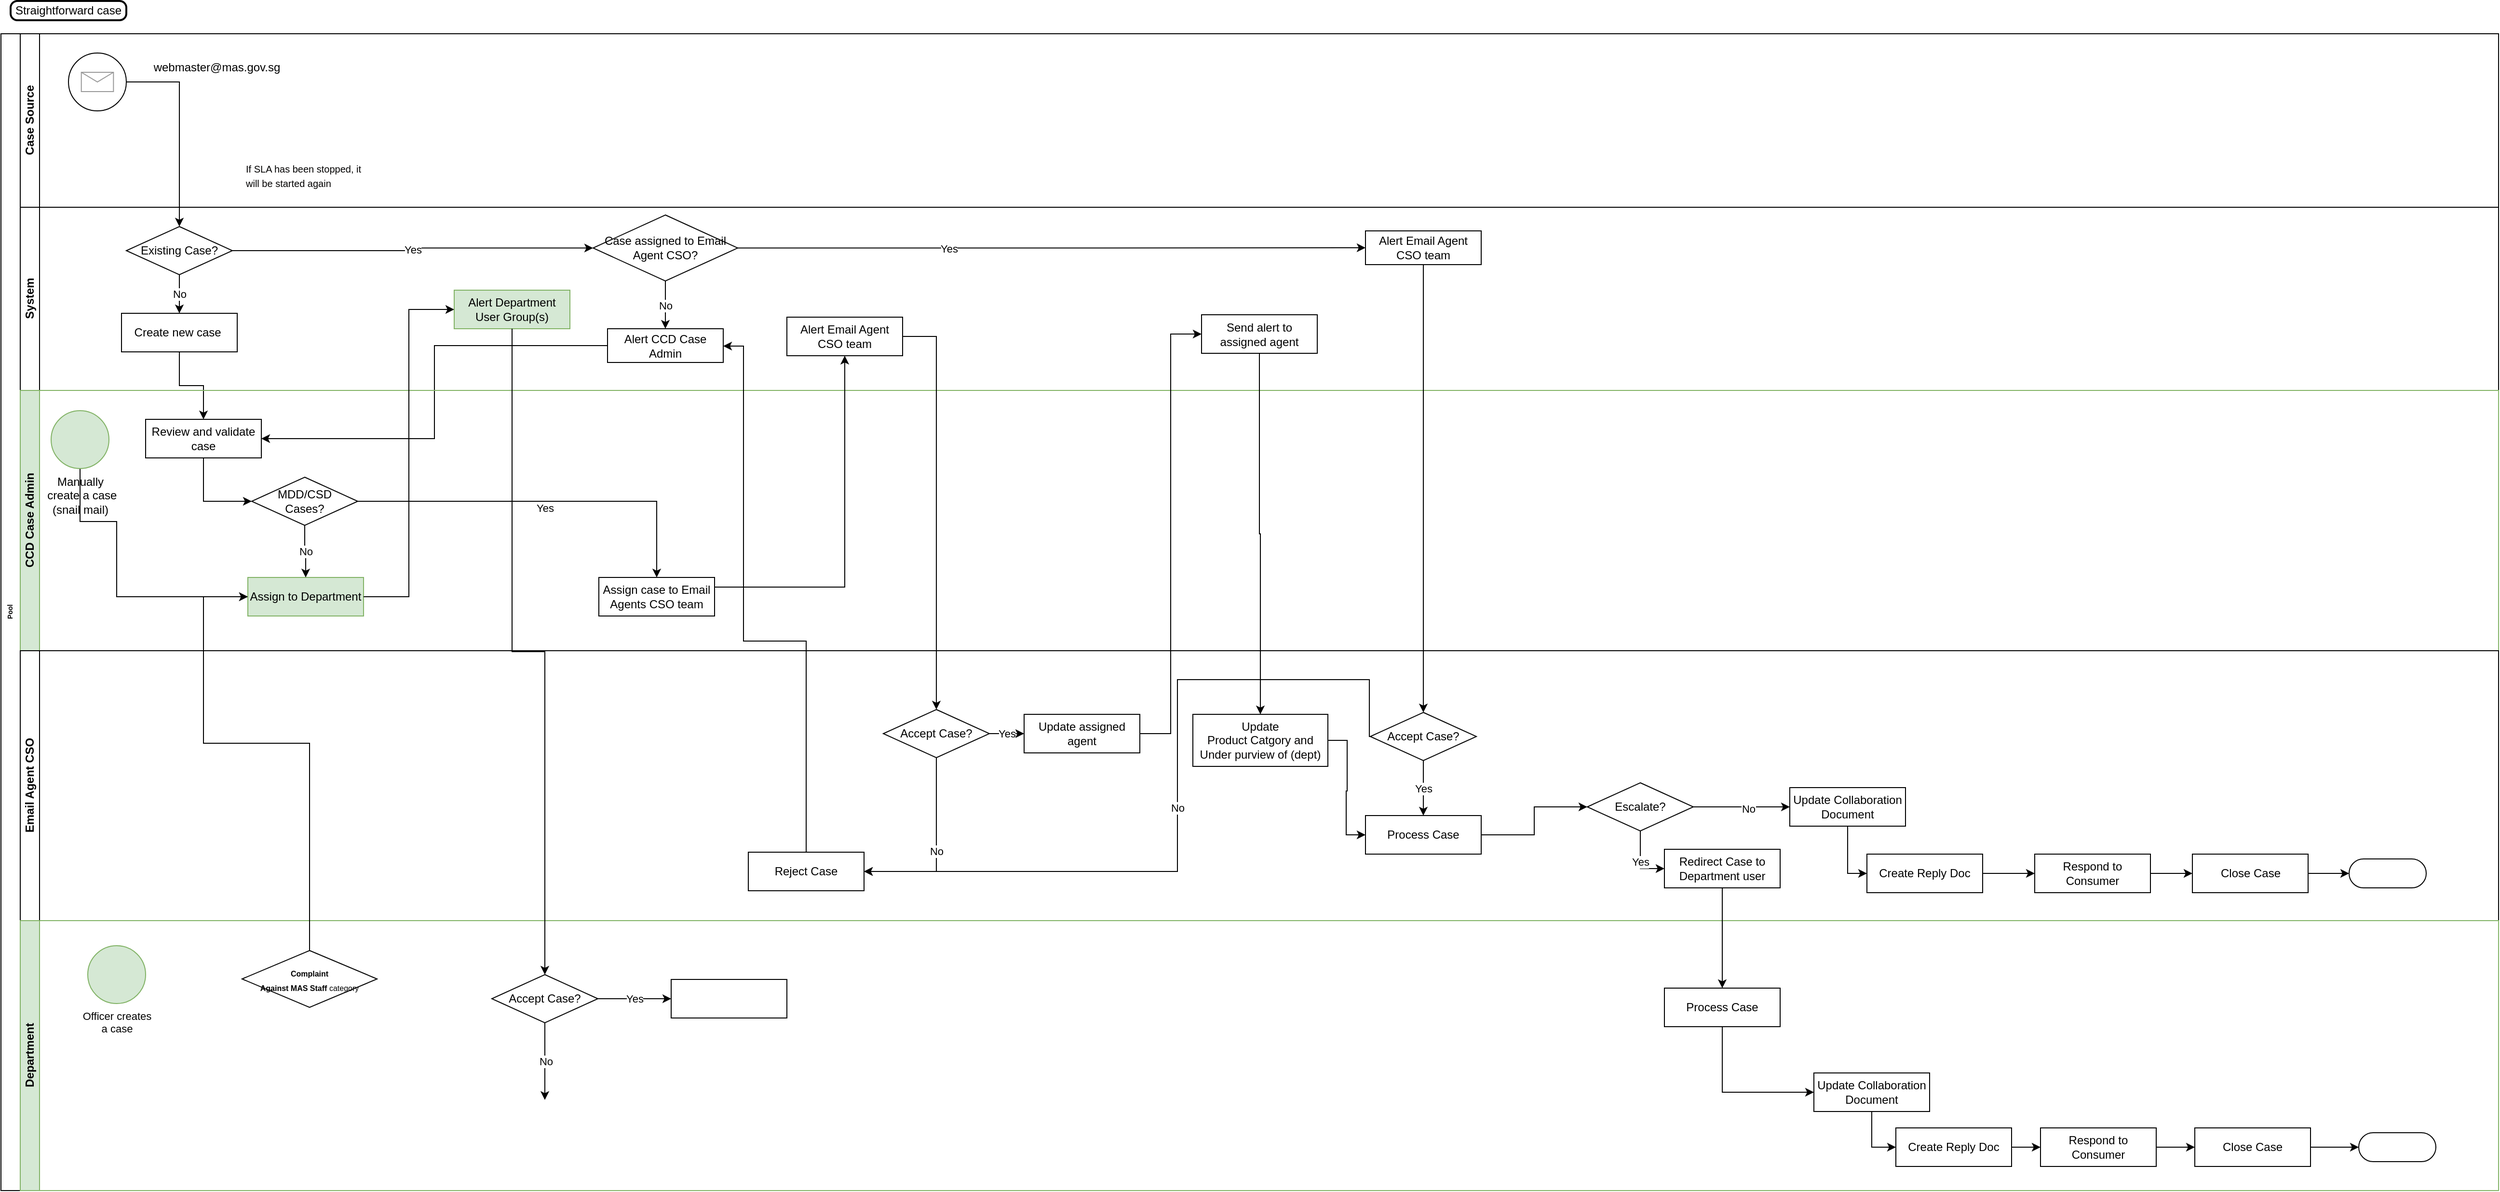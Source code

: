 <mxfile version="22.1.21" type="github">
  <diagram id="kgpKYQtTHZ0yAKxKKP6v" name="Page-1">
    <mxGraphModel dx="-173" dy="411" grid="1" gridSize="10" guides="1" tooltips="1" connect="1" arrows="1" fold="1" page="1" pageScale="1" pageWidth="850" pageHeight="1100" math="0" shadow="0">
      <root>
        <mxCell id="0" />
        <mxCell id="1" parent="0" />
        <mxCell id="mzh-qhOiG0cxyF0jxg3i-44" value="Pool" style="swimlane;html=1;childLayout=stackLayout;resizeParent=1;resizeParentMax=0;horizontal=0;startSize=20;horizontalStack=0;fontSize=7;" vertex="1" parent="1">
          <mxGeometry x="1680" y="184" width="2590" height="1200" as="geometry" />
        </mxCell>
        <mxCell id="mzh-qhOiG0cxyF0jxg3i-45" value="" style="edgeStyle=orthogonalEdgeStyle;rounded=0;orthogonalLoop=1;jettySize=auto;html=1;entryX=0.5;entryY=0;entryDx=0;entryDy=0;exitX=1;exitY=0.5;exitDx=0;exitDy=0;" edge="1" parent="mzh-qhOiG0cxyF0jxg3i-44" source="mzh-qhOiG0cxyF0jxg3i-49" target="mzh-qhOiG0cxyF0jxg3i-55">
          <mxGeometry relative="1" as="geometry">
            <mxPoint x="140" y="60" as="targetPoint" />
          </mxGeometry>
        </mxCell>
        <mxCell id="mzh-qhOiG0cxyF0jxg3i-46" style="edgeStyle=orthogonalEdgeStyle;rounded=0;orthogonalLoop=1;jettySize=auto;html=1;" edge="1" parent="mzh-qhOiG0cxyF0jxg3i-44" source="mzh-qhOiG0cxyF0jxg3i-56" target="mzh-qhOiG0cxyF0jxg3i-67">
          <mxGeometry relative="1" as="geometry" />
        </mxCell>
        <mxCell id="mzh-qhOiG0cxyF0jxg3i-48" value="Case Source" style="swimlane;html=1;startSize=20;horizontal=0;" vertex="1" parent="mzh-qhOiG0cxyF0jxg3i-44">
          <mxGeometry x="20" width="2570" height="180" as="geometry" />
        </mxCell>
        <mxCell id="mzh-qhOiG0cxyF0jxg3i-49" value="" style="ellipse;whiteSpace=wrap;html=1;" vertex="1" parent="mzh-qhOiG0cxyF0jxg3i-48">
          <mxGeometry x="50" y="20" width="60" height="60" as="geometry" />
        </mxCell>
        <mxCell id="mzh-qhOiG0cxyF0jxg3i-50" value="" style="verticalLabelPosition=bottom;shadow=0;dashed=0;align=center;html=1;verticalAlign=top;strokeWidth=1;shape=mxgraph.mockup.misc.mail2;strokeColor=#999999;rounded=0;glass=0;" vertex="1" parent="mzh-qhOiG0cxyF0jxg3i-48">
          <mxGeometry x="63.34" y="40" width="33.33" height="20" as="geometry" />
        </mxCell>
        <mxCell id="mzh-qhOiG0cxyF0jxg3i-51" value="webmaster@mas.gov.sg" style="text;html=1;strokeColor=none;fillColor=none;align=center;verticalAlign=middle;whiteSpace=wrap;rounded=0;" vertex="1" parent="mzh-qhOiG0cxyF0jxg3i-48">
          <mxGeometry x="174" y="20" width="60" height="30" as="geometry" />
        </mxCell>
        <mxCell id="mzh-qhOiG0cxyF0jxg3i-52" value="System" style="swimlane;html=1;startSize=20;horizontal=0;" vertex="1" parent="mzh-qhOiG0cxyF0jxg3i-44">
          <mxGeometry x="20" y="180" width="2570" height="190" as="geometry" />
        </mxCell>
        <mxCell id="mzh-qhOiG0cxyF0jxg3i-53" value="No" style="edgeStyle=orthogonalEdgeStyle;rounded=0;orthogonalLoop=1;jettySize=auto;html=1;" edge="1" parent="mzh-qhOiG0cxyF0jxg3i-52" source="mzh-qhOiG0cxyF0jxg3i-55" target="mzh-qhOiG0cxyF0jxg3i-56">
          <mxGeometry relative="1" as="geometry" />
        </mxCell>
        <mxCell id="mzh-qhOiG0cxyF0jxg3i-54" value="Yes" style="edgeStyle=orthogonalEdgeStyle;rounded=0;orthogonalLoop=1;jettySize=auto;html=1;entryX=0;entryY=0.5;entryDx=0;entryDy=0;fontColor=#000000;" edge="1" parent="mzh-qhOiG0cxyF0jxg3i-52" source="mzh-qhOiG0cxyF0jxg3i-55" target="mzh-qhOiG0cxyF0jxg3i-61">
          <mxGeometry relative="1" as="geometry" />
        </mxCell>
        <mxCell id="mzh-qhOiG0cxyF0jxg3i-55" value="Existing Case?" style="rhombus;whiteSpace=wrap;html=1;rounded=0;glass=0;" vertex="1" parent="mzh-qhOiG0cxyF0jxg3i-52">
          <mxGeometry x="110" y="20" width="110" height="50" as="geometry" />
        </mxCell>
        <mxCell id="mzh-qhOiG0cxyF0jxg3i-56" value="Create new case&amp;nbsp;" style="rounded=0;whiteSpace=wrap;html=1;glass=0;shadow=0;" vertex="1" parent="mzh-qhOiG0cxyF0jxg3i-52">
          <mxGeometry x="105" y="110" width="120" height="40" as="geometry" />
        </mxCell>
        <mxCell id="mzh-qhOiG0cxyF0jxg3i-61" value="Case assigned to Email Agent CSO?" style="rhombus;whiteSpace=wrap;html=1;rounded=0;glass=0;" vertex="1" parent="mzh-qhOiG0cxyF0jxg3i-52">
          <mxGeometry x="594" y="8" width="150" height="68.5" as="geometry" />
        </mxCell>
        <mxCell id="mzh-qhOiG0cxyF0jxg3i-129" value="Alert Department User Group(s)" style="rounded=0;whiteSpace=wrap;html=1;glass=0;shadow=0;fillColor=#d5e8d4;strokeColor=#82b366;" vertex="1" parent="mzh-qhOiG0cxyF0jxg3i-52">
          <mxGeometry x="450" y="86" width="120" height="40" as="geometry" />
        </mxCell>
        <mxCell id="mzh-qhOiG0cxyF0jxg3i-63" value="Alert CCD Case Admin" style="whiteSpace=wrap;html=1;rounded=0;glass=0;fontColor=#000000;" vertex="1" parent="mzh-qhOiG0cxyF0jxg3i-52">
          <mxGeometry x="609" y="126" width="120" height="35" as="geometry" />
        </mxCell>
        <mxCell id="mzh-qhOiG0cxyF0jxg3i-60" value="No" style="edgeStyle=orthogonalEdgeStyle;rounded=0;orthogonalLoop=1;jettySize=auto;html=1;entryX=0.5;entryY=0;entryDx=0;entryDy=0;fontColor=#000000;exitX=0.5;exitY=1;exitDx=0;exitDy=0;" edge="1" parent="mzh-qhOiG0cxyF0jxg3i-52" source="mzh-qhOiG0cxyF0jxg3i-61" target="mzh-qhOiG0cxyF0jxg3i-63">
          <mxGeometry relative="1" as="geometry">
            <mxPoint x="670" y="10" as="sourcePoint" />
          </mxGeometry>
        </mxCell>
        <mxCell id="mzh-qhOiG0cxyF0jxg3i-76" style="edgeStyle=orthogonalEdgeStyle;rounded=0;orthogonalLoop=1;jettySize=auto;html=1;entryX=1;entryY=0.5;entryDx=0;entryDy=0;fontColor=#000000;exitX=0;exitY=0.5;exitDx=0;exitDy=0;" edge="1" parent="mzh-qhOiG0cxyF0jxg3i-44" source="mzh-qhOiG0cxyF0jxg3i-63" target="mzh-qhOiG0cxyF0jxg3i-67">
          <mxGeometry relative="1" as="geometry" />
        </mxCell>
        <mxCell id="mzh-qhOiG0cxyF0jxg3i-65" value="CCD Case Admin" style="swimlane;html=1;startSize=20;horizontal=0;fillColor=#d5e8d4;strokeColor=#82b366;" vertex="1" parent="mzh-qhOiG0cxyF0jxg3i-44">
          <mxGeometry x="20" y="370" width="2570" height="270" as="geometry" />
        </mxCell>
        <mxCell id="mzh-qhOiG0cxyF0jxg3i-66" style="edgeStyle=orthogonalEdgeStyle;rounded=0;orthogonalLoop=1;jettySize=auto;html=1;entryX=0;entryY=0.5;entryDx=0;entryDy=0;" edge="1" parent="mzh-qhOiG0cxyF0jxg3i-65" source="mzh-qhOiG0cxyF0jxg3i-67" target="mzh-qhOiG0cxyF0jxg3i-72">
          <mxGeometry relative="1" as="geometry" />
        </mxCell>
        <mxCell id="mzh-qhOiG0cxyF0jxg3i-67" value="Review and validate case" style="rounded=0;whiteSpace=wrap;html=1;glass=0;shadow=0;" vertex="1" parent="mzh-qhOiG0cxyF0jxg3i-65">
          <mxGeometry x="130" y="30" width="120" height="40" as="geometry" />
        </mxCell>
        <mxCell id="mzh-qhOiG0cxyF0jxg3i-72" value="MDD/CSD &lt;br&gt;Cases?" style="rhombus;whiteSpace=wrap;html=1;rounded=0;glass=0;" vertex="1" parent="mzh-qhOiG0cxyF0jxg3i-65">
          <mxGeometry x="240" y="90" width="110" height="50" as="geometry" />
        </mxCell>
        <mxCell id="mzh-qhOiG0cxyF0jxg3i-68" value="Assign case to Email Agents CSO team" style="rounded=0;whiteSpace=wrap;html=1;glass=0;shadow=0;" vertex="1" parent="mzh-qhOiG0cxyF0jxg3i-65">
          <mxGeometry x="600" y="194" width="120" height="40" as="geometry" />
        </mxCell>
        <mxCell id="mzh-qhOiG0cxyF0jxg3i-69" style="edgeStyle=orthogonalEdgeStyle;rounded=0;orthogonalLoop=1;jettySize=auto;html=1;entryX=0.5;entryY=0;entryDx=0;entryDy=0;fontColor=#FF562B;exitX=1;exitY=0.5;exitDx=0;exitDy=0;" edge="1" parent="mzh-qhOiG0cxyF0jxg3i-65" source="mzh-qhOiG0cxyF0jxg3i-72" target="mzh-qhOiG0cxyF0jxg3i-68">
          <mxGeometry relative="1" as="geometry">
            <mxPoint x="645" y="95" as="sourcePoint" />
          </mxGeometry>
        </mxCell>
        <mxCell id="mzh-qhOiG0cxyF0jxg3i-70" value="Yes" style="edgeLabel;html=1;align=center;verticalAlign=middle;resizable=0;points=[];fontColor=#000000;" vertex="1" connectable="0" parent="mzh-qhOiG0cxyF0jxg3i-69">
          <mxGeometry x="-0.005" y="-7" relative="1" as="geometry">
            <mxPoint as="offset" />
          </mxGeometry>
        </mxCell>
        <mxCell id="mzh-qhOiG0cxyF0jxg3i-122" value="Assign to Department" style="rounded=0;whiteSpace=wrap;html=1;glass=0;shadow=0;fillColor=#d5e8d4;strokeColor=#82b366;" vertex="1" parent="mzh-qhOiG0cxyF0jxg3i-65">
          <mxGeometry x="236" y="194" width="120" height="40" as="geometry" />
        </mxCell>
        <mxCell id="mzh-qhOiG0cxyF0jxg3i-71" value="No" style="edgeStyle=orthogonalEdgeStyle;rounded=0;orthogonalLoop=1;jettySize=auto;html=1;fontColor=#000000;entryX=0.5;entryY=0;entryDx=0;entryDy=0;" edge="1" parent="mzh-qhOiG0cxyF0jxg3i-65" source="mzh-qhOiG0cxyF0jxg3i-72" target="mzh-qhOiG0cxyF0jxg3i-122">
          <mxGeometry relative="1" as="geometry">
            <mxPoint x="293" y="270" as="targetPoint" />
          </mxGeometry>
        </mxCell>
        <mxCell id="mzh-qhOiG0cxyF0jxg3i-130" style="edgeStyle=orthogonalEdgeStyle;rounded=0;orthogonalLoop=1;jettySize=auto;html=1;exitX=0.5;exitY=1;exitDx=0;exitDy=0;exitPerimeter=0;entryX=0;entryY=0.5;entryDx=0;entryDy=0;" edge="1" parent="mzh-qhOiG0cxyF0jxg3i-65" source="mzh-qhOiG0cxyF0jxg3i-128" target="mzh-qhOiG0cxyF0jxg3i-122">
          <mxGeometry relative="1" as="geometry">
            <mxPoint x="62" y="86" as="sourcePoint" />
            <mxPoint x="100" y="216" as="targetPoint" />
            <Array as="points">
              <mxPoint x="62" y="136" />
              <mxPoint x="100" y="136" />
              <mxPoint x="100" y="214" />
            </Array>
          </mxGeometry>
        </mxCell>
        <mxCell id="mzh-qhOiG0cxyF0jxg3i-128" value="Manually&lt;br&gt;&amp;nbsp;create a case&lt;br&gt;(snail mail)" style="verticalLabelPosition=bottom;verticalAlign=top;html=1;shape=mxgraph.flowchart.on-page_reference;fillColor=#d5e8d4;strokeColor=#82b366;" vertex="1" parent="mzh-qhOiG0cxyF0jxg3i-65">
          <mxGeometry x="32" y="21" width="60" height="60" as="geometry" />
        </mxCell>
        <mxCell id="mzh-qhOiG0cxyF0jxg3i-79" value="Email Agent CSO" style="swimlane;html=1;startSize=20;horizontal=0;" vertex="1" parent="mzh-qhOiG0cxyF0jxg3i-44">
          <mxGeometry x="20" y="640" width="2570" height="280" as="geometry" />
        </mxCell>
        <mxCell id="mzh-qhOiG0cxyF0jxg3i-104" value="Department" style="swimlane;html=1;startSize=20;horizontal=0;fillColor=#d5e8d4;strokeColor=#82b366;" vertex="1" parent="mzh-qhOiG0cxyF0jxg3i-44">
          <mxGeometry x="20" y="920" width="2570" height="280" as="geometry" />
        </mxCell>
        <mxCell id="mzh-qhOiG0cxyF0jxg3i-57" value="Send alert to assigned agent" style="rounded=0;whiteSpace=wrap;html=1;glass=0;shadow=0;" vertex="1" parent="mzh-qhOiG0cxyF0jxg3i-104">
          <mxGeometry x="1225" y="-628.5" width="120" height="40" as="geometry" />
        </mxCell>
        <mxCell id="mzh-qhOiG0cxyF0jxg3i-114" style="edgeStyle=orthogonalEdgeStyle;rounded=0;orthogonalLoop=1;jettySize=auto;html=1;entryX=0;entryY=0.5;entryDx=0;entryDy=0;" edge="1" parent="mzh-qhOiG0cxyF0jxg3i-104" source="mzh-qhOiG0cxyF0jxg3i-80" target="mzh-qhOiG0cxyF0jxg3i-57">
          <mxGeometry relative="1" as="geometry" />
        </mxCell>
        <mxCell id="mzh-qhOiG0cxyF0jxg3i-62" value="Alert Email Agent CSO team" style="whiteSpace=wrap;html=1;rounded=0;glass=0;" vertex="1" parent="mzh-qhOiG0cxyF0jxg3i-104">
          <mxGeometry x="1395" y="-715.5" width="120" height="35" as="geometry" />
        </mxCell>
        <mxCell id="mzh-qhOiG0cxyF0jxg3i-75" style="edgeStyle=orthogonalEdgeStyle;rounded=0;orthogonalLoop=1;jettySize=auto;html=1;entryX=0.5;entryY=0;entryDx=0;entryDy=0;fontColor=#000000;" edge="1" parent="mzh-qhOiG0cxyF0jxg3i-104" source="mzh-qhOiG0cxyF0jxg3i-62" target="mzh-qhOiG0cxyF0jxg3i-103">
          <mxGeometry relative="1" as="geometry" />
        </mxCell>
        <mxCell id="mzh-qhOiG0cxyF0jxg3i-64" value="Alert Email Agent CSO team" style="rounded=0;whiteSpace=wrap;html=1;glass=0;shadow=0;" vertex="1" parent="mzh-qhOiG0cxyF0jxg3i-104">
          <mxGeometry x="795" y="-626" width="120" height="40" as="geometry" />
        </mxCell>
        <mxCell id="mzh-qhOiG0cxyF0jxg3i-78" style="edgeStyle=orthogonalEdgeStyle;rounded=0;orthogonalLoop=1;jettySize=auto;html=1;fontColor=#000000;exitX=1;exitY=0.5;exitDx=0;exitDy=0;entryX=0.5;entryY=0;entryDx=0;entryDy=0;" edge="1" parent="mzh-qhOiG0cxyF0jxg3i-104" source="mzh-qhOiG0cxyF0jxg3i-64" target="mzh-qhOiG0cxyF0jxg3i-99">
          <mxGeometry relative="1" as="geometry" />
        </mxCell>
        <mxCell id="mzh-qhOiG0cxyF0jxg3i-74" value="" style="edgeStyle=orthogonalEdgeStyle;rounded=0;orthogonalLoop=1;jettySize=auto;html=1;fontColor=#FF562B;" edge="1" parent="mzh-qhOiG0cxyF0jxg3i-104" source="mzh-qhOiG0cxyF0jxg3i-89" target="mzh-qhOiG0cxyF0jxg3i-106">
          <mxGeometry relative="1" as="geometry" />
        </mxCell>
        <mxCell id="mzh-qhOiG0cxyF0jxg3i-80" value="Update assigned agent" style="rounded=0;whiteSpace=wrap;html=1;glass=0;shadow=0;" vertex="1" parent="mzh-qhOiG0cxyF0jxg3i-104">
          <mxGeometry x="1041" y="-214" width="120" height="40" as="geometry" />
        </mxCell>
        <mxCell id="mzh-qhOiG0cxyF0jxg3i-82" value="Update &lt;br&gt;&lt;font color=&quot;#030202&quot;&gt;Product Catgory and Under purview of (dept)&lt;/font&gt;" style="whiteSpace=wrap;html=1;rounded=0;glass=0;" vertex="1" parent="mzh-qhOiG0cxyF0jxg3i-104">
          <mxGeometry x="1216" y="-214" width="140" height="54" as="geometry" />
        </mxCell>
        <mxCell id="mzh-qhOiG0cxyF0jxg3i-47" style="edgeStyle=orthogonalEdgeStyle;rounded=0;orthogonalLoop=1;jettySize=auto;html=1;" edge="1" parent="mzh-qhOiG0cxyF0jxg3i-104" source="mzh-qhOiG0cxyF0jxg3i-57" target="mzh-qhOiG0cxyF0jxg3i-82">
          <mxGeometry relative="1" as="geometry" />
        </mxCell>
        <mxCell id="mzh-qhOiG0cxyF0jxg3i-84" value="Process Case" style="whiteSpace=wrap;html=1;rounded=0;glass=0;" vertex="1" parent="mzh-qhOiG0cxyF0jxg3i-104">
          <mxGeometry x="1395" y="-109" width="120" height="40" as="geometry" />
        </mxCell>
        <mxCell id="mzh-qhOiG0cxyF0jxg3i-81" style="edgeStyle=orthogonalEdgeStyle;rounded=0;orthogonalLoop=1;jettySize=auto;html=1;fontColor=#FF562B;entryX=0;entryY=0.5;entryDx=0;entryDy=0;" edge="1" parent="mzh-qhOiG0cxyF0jxg3i-104" source="mzh-qhOiG0cxyF0jxg3i-82" target="mzh-qhOiG0cxyF0jxg3i-84">
          <mxGeometry relative="1" as="geometry" />
        </mxCell>
        <mxCell id="mzh-qhOiG0cxyF0jxg3i-85" value="Escalate?" style="rhombus;whiteSpace=wrap;html=1;rounded=0;glass=0;" vertex="1" parent="mzh-qhOiG0cxyF0jxg3i-104">
          <mxGeometry x="1625" y="-143" width="110" height="50" as="geometry" />
        </mxCell>
        <mxCell id="mzh-qhOiG0cxyF0jxg3i-83" style="edgeStyle=orthogonalEdgeStyle;rounded=0;orthogonalLoop=1;jettySize=auto;html=1;entryX=0;entryY=0.5;entryDx=0;entryDy=0;fontColor=#FF562B;" edge="1" parent="mzh-qhOiG0cxyF0jxg3i-104" source="mzh-qhOiG0cxyF0jxg3i-84" target="mzh-qhOiG0cxyF0jxg3i-85">
          <mxGeometry relative="1" as="geometry" />
        </mxCell>
        <mxCell id="mzh-qhOiG0cxyF0jxg3i-86" value="Update Collaboration Document" style="whiteSpace=wrap;html=1;rounded=0;glass=0;" vertex="1" parent="mzh-qhOiG0cxyF0jxg3i-104">
          <mxGeometry x="1835" y="-138" width="120" height="40" as="geometry" />
        </mxCell>
        <mxCell id="mzh-qhOiG0cxyF0jxg3i-87" style="edgeStyle=orthogonalEdgeStyle;rounded=0;orthogonalLoop=1;jettySize=auto;html=1;entryX=0;entryY=0.5;entryDx=0;entryDy=0;fontColor=#FF562B;" edge="1" parent="mzh-qhOiG0cxyF0jxg3i-104" source="mzh-qhOiG0cxyF0jxg3i-85" target="mzh-qhOiG0cxyF0jxg3i-86">
          <mxGeometry relative="1" as="geometry" />
        </mxCell>
        <mxCell id="mzh-qhOiG0cxyF0jxg3i-88" value="No" style="edgeLabel;html=1;align=center;verticalAlign=middle;resizable=0;points=[];" vertex="1" connectable="0" parent="mzh-qhOiG0cxyF0jxg3i-87">
          <mxGeometry x="0.143" y="-2" relative="1" as="geometry">
            <mxPoint as="offset" />
          </mxGeometry>
        </mxCell>
        <mxCell id="mzh-qhOiG0cxyF0jxg3i-89" value="Redirect Case to Department user" style="whiteSpace=wrap;html=1;rounded=0;glass=0;" vertex="1" parent="mzh-qhOiG0cxyF0jxg3i-104">
          <mxGeometry x="1705" y="-74" width="120" height="40" as="geometry" />
        </mxCell>
        <mxCell id="mzh-qhOiG0cxyF0jxg3i-90" value="&lt;font color=&quot;#030202&quot;&gt;Yes&lt;/font&gt;" style="edgeStyle=orthogonalEdgeStyle;rounded=0;orthogonalLoop=1;jettySize=auto;html=1;entryX=0;entryY=0.5;entryDx=0;entryDy=0;fontColor=#FF562B;strokeColor=#030202;" edge="1" parent="mzh-qhOiG0cxyF0jxg3i-104" source="mzh-qhOiG0cxyF0jxg3i-85" target="mzh-qhOiG0cxyF0jxg3i-89">
          <mxGeometry relative="1" as="geometry" />
        </mxCell>
        <mxCell id="mzh-qhOiG0cxyF0jxg3i-92" value="Respond to Consumer" style="whiteSpace=wrap;html=1;rounded=0;glass=0;" vertex="1" parent="mzh-qhOiG0cxyF0jxg3i-104">
          <mxGeometry x="2089" y="-69" width="120" height="40" as="geometry" />
        </mxCell>
        <mxCell id="mzh-qhOiG0cxyF0jxg3i-93" style="edgeStyle=orthogonalEdgeStyle;rounded=0;orthogonalLoop=1;jettySize=auto;html=1;entryX=0;entryY=0.5;entryDx=0;entryDy=0;" edge="1" parent="mzh-qhOiG0cxyF0jxg3i-104" source="mzh-qhOiG0cxyF0jxg3i-94" target="mzh-qhOiG0cxyF0jxg3i-92">
          <mxGeometry relative="1" as="geometry" />
        </mxCell>
        <mxCell id="mzh-qhOiG0cxyF0jxg3i-94" value="Create Reply Doc" style="whiteSpace=wrap;html=1;rounded=0;glass=0;" vertex="1" parent="mzh-qhOiG0cxyF0jxg3i-104">
          <mxGeometry x="1915" y="-69" width="120" height="40" as="geometry" />
        </mxCell>
        <mxCell id="mzh-qhOiG0cxyF0jxg3i-95" style="edgeStyle=orthogonalEdgeStyle;rounded=0;orthogonalLoop=1;jettySize=auto;html=1;entryX=0;entryY=0.5;entryDx=0;entryDy=0;" edge="1" parent="mzh-qhOiG0cxyF0jxg3i-104" source="mzh-qhOiG0cxyF0jxg3i-86" target="mzh-qhOiG0cxyF0jxg3i-94">
          <mxGeometry relative="1" as="geometry" />
        </mxCell>
        <mxCell id="mzh-qhOiG0cxyF0jxg3i-96" value="Close Case" style="whiteSpace=wrap;html=1;rounded=0;glass=0;" vertex="1" parent="mzh-qhOiG0cxyF0jxg3i-104">
          <mxGeometry x="2252.5" y="-69" width="120" height="40" as="geometry" />
        </mxCell>
        <mxCell id="mzh-qhOiG0cxyF0jxg3i-91" style="edgeStyle=orthogonalEdgeStyle;rounded=0;orthogonalLoop=1;jettySize=auto;html=1;entryX=0;entryY=0.5;entryDx=0;entryDy=0;" edge="1" parent="mzh-qhOiG0cxyF0jxg3i-104" source="mzh-qhOiG0cxyF0jxg3i-92" target="mzh-qhOiG0cxyF0jxg3i-96">
          <mxGeometry relative="1" as="geometry" />
        </mxCell>
        <mxCell id="mzh-qhOiG0cxyF0jxg3i-97" value="Yes" style="edgeStyle=orthogonalEdgeStyle;rounded=0;orthogonalLoop=1;jettySize=auto;html=1;entryX=0;entryY=0.5;entryDx=0;entryDy=0;" edge="1" parent="mzh-qhOiG0cxyF0jxg3i-104" source="mzh-qhOiG0cxyF0jxg3i-99" target="mzh-qhOiG0cxyF0jxg3i-80">
          <mxGeometry relative="1" as="geometry" />
        </mxCell>
        <mxCell id="mzh-qhOiG0cxyF0jxg3i-99" value="Accept Case?" style="rhombus;whiteSpace=wrap;html=1;rounded=0;glass=0;" vertex="1" parent="mzh-qhOiG0cxyF0jxg3i-104">
          <mxGeometry x="895" y="-219" width="110" height="50" as="geometry" />
        </mxCell>
        <mxCell id="mzh-qhOiG0cxyF0jxg3i-100" value="Reject Case" style="rounded=0;whiteSpace=wrap;html=1;glass=0;shadow=0;" vertex="1" parent="mzh-qhOiG0cxyF0jxg3i-104">
          <mxGeometry x="755" y="-71" width="120" height="40" as="geometry" />
        </mxCell>
        <mxCell id="mzh-qhOiG0cxyF0jxg3i-98" value="No" style="edgeStyle=orthogonalEdgeStyle;rounded=0;orthogonalLoop=1;jettySize=auto;html=1;entryX=1;entryY=0.5;entryDx=0;entryDy=0;exitX=0.5;exitY=1;exitDx=0;exitDy=0;" edge="1" parent="mzh-qhOiG0cxyF0jxg3i-104" source="mzh-qhOiG0cxyF0jxg3i-99" target="mzh-qhOiG0cxyF0jxg3i-100">
          <mxGeometry relative="1" as="geometry" />
        </mxCell>
        <mxCell id="mzh-qhOiG0cxyF0jxg3i-101" value="Yes" style="edgeStyle=orthogonalEdgeStyle;rounded=0;orthogonalLoop=1;jettySize=auto;html=1;" edge="1" parent="mzh-qhOiG0cxyF0jxg3i-104" source="mzh-qhOiG0cxyF0jxg3i-103" target="mzh-qhOiG0cxyF0jxg3i-84">
          <mxGeometry relative="1" as="geometry" />
        </mxCell>
        <mxCell id="mzh-qhOiG0cxyF0jxg3i-102" value="No" style="edgeStyle=orthogonalEdgeStyle;rounded=0;orthogonalLoop=1;jettySize=auto;html=1;entryX=1;entryY=0.5;entryDx=0;entryDy=0;exitX=0;exitY=0.5;exitDx=0;exitDy=0;" edge="1" parent="mzh-qhOiG0cxyF0jxg3i-104" source="mzh-qhOiG0cxyF0jxg3i-103" target="mzh-qhOiG0cxyF0jxg3i-100">
          <mxGeometry relative="1" as="geometry">
            <Array as="points">
              <mxPoint x="1399" y="-250" />
              <mxPoint x="1200" y="-250" />
              <mxPoint x="1200" y="-51" />
            </Array>
          </mxGeometry>
        </mxCell>
        <mxCell id="mzh-qhOiG0cxyF0jxg3i-103" value="Accept Case?" style="rhombus;whiteSpace=wrap;html=1;rounded=0;glass=0;" vertex="1" parent="mzh-qhOiG0cxyF0jxg3i-104">
          <mxGeometry x="1400" y="-216" width="110" height="50" as="geometry" />
        </mxCell>
        <mxCell id="mzh-qhOiG0cxyF0jxg3i-105" style="edgeStyle=orthogonalEdgeStyle;rounded=0;orthogonalLoop=1;jettySize=auto;html=1;entryX=0;entryY=0.5;entryDx=0;entryDy=0;strokeColor=#030202;fontColor=#030202;exitX=0.5;exitY=1;exitDx=0;exitDy=0;" edge="1" parent="mzh-qhOiG0cxyF0jxg3i-104" source="mzh-qhOiG0cxyF0jxg3i-106" target="mzh-qhOiG0cxyF0jxg3i-108">
          <mxGeometry relative="1" as="geometry" />
        </mxCell>
        <mxCell id="mzh-qhOiG0cxyF0jxg3i-106" value="Process Case" style="whiteSpace=wrap;html=1;rounded=0;glass=0;" vertex="1" parent="mzh-qhOiG0cxyF0jxg3i-104">
          <mxGeometry x="1705" y="70" width="120" height="40" as="geometry" />
        </mxCell>
        <mxCell id="mzh-qhOiG0cxyF0jxg3i-107" style="edgeStyle=orthogonalEdgeStyle;rounded=0;orthogonalLoop=1;jettySize=auto;html=1;entryX=0;entryY=0.5;entryDx=0;entryDy=0;" edge="1" parent="mzh-qhOiG0cxyF0jxg3i-104" source="mzh-qhOiG0cxyF0jxg3i-108" target="mzh-qhOiG0cxyF0jxg3i-110">
          <mxGeometry relative="1" as="geometry" />
        </mxCell>
        <mxCell id="mzh-qhOiG0cxyF0jxg3i-108" value="Update Collaboration Document" style="whiteSpace=wrap;html=1;rounded=0;glass=0;" vertex="1" parent="mzh-qhOiG0cxyF0jxg3i-104">
          <mxGeometry x="1860" y="158" width="120" height="40" as="geometry" />
        </mxCell>
        <mxCell id="mzh-qhOiG0cxyF0jxg3i-109" style="edgeStyle=orthogonalEdgeStyle;rounded=0;orthogonalLoop=1;jettySize=auto;html=1;entryX=0;entryY=0.5;entryDx=0;entryDy=0;" edge="1" parent="mzh-qhOiG0cxyF0jxg3i-104" source="mzh-qhOiG0cxyF0jxg3i-110" target="mzh-qhOiG0cxyF0jxg3i-111">
          <mxGeometry relative="1" as="geometry" />
        </mxCell>
        <mxCell id="mzh-qhOiG0cxyF0jxg3i-110" value="Create Reply Doc" style="whiteSpace=wrap;html=1;rounded=0;glass=0;" vertex="1" parent="mzh-qhOiG0cxyF0jxg3i-104">
          <mxGeometry x="1945" y="215" width="120" height="40" as="geometry" />
        </mxCell>
        <mxCell id="mzh-qhOiG0cxyF0jxg3i-111" value="Respond to Consumer" style="whiteSpace=wrap;html=1;rounded=0;glass=0;" vertex="1" parent="mzh-qhOiG0cxyF0jxg3i-104">
          <mxGeometry x="2095" y="215" width="120" height="40" as="geometry" />
        </mxCell>
        <mxCell id="mzh-qhOiG0cxyF0jxg3i-113" style="edgeStyle=orthogonalEdgeStyle;rounded=0;orthogonalLoop=1;jettySize=auto;html=1;entryX=0;entryY=0.5;entryDx=0;entryDy=0;" edge="1" parent="mzh-qhOiG0cxyF0jxg3i-104" source="mzh-qhOiG0cxyF0jxg3i-111" target="mzh-qhOiG0cxyF0jxg3i-112">
          <mxGeometry relative="1" as="geometry" />
        </mxCell>
        <mxCell id="mzh-qhOiG0cxyF0jxg3i-112" value="Close Case" style="whiteSpace=wrap;html=1;rounded=0;glass=0;" vertex="1" parent="mzh-qhOiG0cxyF0jxg3i-104">
          <mxGeometry x="2255" y="215" width="120" height="40" as="geometry" />
        </mxCell>
        <mxCell id="mzh-qhOiG0cxyF0jxg3i-116" value="" style="html=1;dashed=0;whitespace=wrap;shape=mxgraph.dfd.start;fontColor=#000000;" vertex="1" parent="mzh-qhOiG0cxyF0jxg3i-104">
          <mxGeometry x="2415" y="-64" width="80" height="30" as="geometry" />
        </mxCell>
        <mxCell id="mzh-qhOiG0cxyF0jxg3i-117" value="" style="edgeStyle=orthogonalEdgeStyle;rounded=0;orthogonalLoop=1;jettySize=auto;html=1;fontColor=#000000;startArrow=none;" edge="1" parent="mzh-qhOiG0cxyF0jxg3i-104" source="mzh-qhOiG0cxyF0jxg3i-96" target="mzh-qhOiG0cxyF0jxg3i-116">
          <mxGeometry relative="1" as="geometry" />
        </mxCell>
        <mxCell id="mzh-qhOiG0cxyF0jxg3i-118" value="" style="html=1;dashed=0;whitespace=wrap;shape=mxgraph.dfd.start;fontColor=#000000;" vertex="1" parent="mzh-qhOiG0cxyF0jxg3i-104">
          <mxGeometry x="2425" y="220" width="80" height="30" as="geometry" />
        </mxCell>
        <mxCell id="mzh-qhOiG0cxyF0jxg3i-119" style="edgeStyle=orthogonalEdgeStyle;rounded=0;orthogonalLoop=1;jettySize=auto;html=1;" edge="1" parent="mzh-qhOiG0cxyF0jxg3i-104" source="mzh-qhOiG0cxyF0jxg3i-112" target="mzh-qhOiG0cxyF0jxg3i-118">
          <mxGeometry relative="1" as="geometry" />
        </mxCell>
        <mxCell id="mzh-qhOiG0cxyF0jxg3i-132" value="Officer creates&lt;br&gt;a case" style="verticalLabelPosition=bottom;verticalAlign=top;html=1;shape=mxgraph.flowchart.on-page_reference;fillColor=#d5e8d4;strokeColor=#82b366;fontSize=11;" vertex="1" parent="mzh-qhOiG0cxyF0jxg3i-104">
          <mxGeometry x="70.0" y="26" width="60" height="60" as="geometry" />
        </mxCell>
        <mxCell id="mzh-qhOiG0cxyF0jxg3i-137" value="" style="rounded=0;whiteSpace=wrap;html=1;glass=0;shadow=0;" vertex="1" parent="mzh-qhOiG0cxyF0jxg3i-104">
          <mxGeometry x="675" y="61" width="120" height="40" as="geometry" />
        </mxCell>
        <mxCell id="mzh-qhOiG0cxyF0jxg3i-138" value="Yes" style="edgeStyle=orthogonalEdgeStyle;rounded=0;orthogonalLoop=1;jettySize=auto;html=1;entryX=0;entryY=0.5;entryDx=0;entryDy=0;" edge="1" parent="mzh-qhOiG0cxyF0jxg3i-104" source="mzh-qhOiG0cxyF0jxg3i-139" target="mzh-qhOiG0cxyF0jxg3i-137">
          <mxGeometry relative="1" as="geometry" />
        </mxCell>
        <mxCell id="mzh-qhOiG0cxyF0jxg3i-139" value="Accept Case?" style="rhombus;whiteSpace=wrap;html=1;rounded=0;glass=0;" vertex="1" parent="mzh-qhOiG0cxyF0jxg3i-104">
          <mxGeometry x="489" y="56" width="110" height="50" as="geometry" />
        </mxCell>
        <mxCell id="mzh-qhOiG0cxyF0jxg3i-140" value="No" style="edgeStyle=orthogonalEdgeStyle;rounded=0;orthogonalLoop=1;jettySize=auto;html=1;exitX=0.5;exitY=1;exitDx=0;exitDy=0;" edge="1" parent="mzh-qhOiG0cxyF0jxg3i-104" source="mzh-qhOiG0cxyF0jxg3i-139">
          <mxGeometry relative="1" as="geometry">
            <mxPoint x="544" y="186" as="targetPoint" />
          </mxGeometry>
        </mxCell>
        <mxCell id="mzh-qhOiG0cxyF0jxg3i-142" value="&lt;font style=&quot;font-size: 8px;&quot;&gt;&lt;b style=&quot;border-color: var(--border-color);&quot;&gt;Complaint&lt;br style=&quot;border-color: var(--border-color);&quot;&gt;Against MAS Staff&lt;/b&gt;&amp;nbsp;category&lt;/font&gt;" style="rhombus;whiteSpace=wrap;html=1;rounded=0;glass=0;" vertex="1" parent="mzh-qhOiG0cxyF0jxg3i-104">
          <mxGeometry x="230" y="31" width="140" height="59" as="geometry" />
        </mxCell>
        <mxCell id="mzh-qhOiG0cxyF0jxg3i-58" style="edgeStyle=orthogonalEdgeStyle;rounded=0;orthogonalLoop=1;jettySize=auto;html=1;fontColor=#000000;exitX=1;exitY=0.5;exitDx=0;exitDy=0;" edge="1" parent="mzh-qhOiG0cxyF0jxg3i-44" source="mzh-qhOiG0cxyF0jxg3i-61" target="mzh-qhOiG0cxyF0jxg3i-62">
          <mxGeometry relative="1" as="geometry">
            <mxPoint x="765" y="165" as="sourcePoint" />
          </mxGeometry>
        </mxCell>
        <mxCell id="mzh-qhOiG0cxyF0jxg3i-59" value="Yes" style="edgeLabel;html=1;align=center;verticalAlign=middle;resizable=0;points=[];" vertex="1" connectable="0" parent="mzh-qhOiG0cxyF0jxg3i-58">
          <mxGeometry x="-0.327" relative="1" as="geometry">
            <mxPoint as="offset" />
          </mxGeometry>
        </mxCell>
        <mxCell id="mzh-qhOiG0cxyF0jxg3i-77" style="edgeStyle=orthogonalEdgeStyle;rounded=0;orthogonalLoop=1;jettySize=auto;html=1;entryX=0.5;entryY=1;entryDx=0;entryDy=0;fontColor=#000000;exitX=1;exitY=0.25;exitDx=0;exitDy=0;" edge="1" parent="mzh-qhOiG0cxyF0jxg3i-44" source="mzh-qhOiG0cxyF0jxg3i-68" target="mzh-qhOiG0cxyF0jxg3i-64">
          <mxGeometry relative="1" as="geometry" />
        </mxCell>
        <mxCell id="mzh-qhOiG0cxyF0jxg3i-115" style="edgeStyle=orthogonalEdgeStyle;rounded=0;orthogonalLoop=1;jettySize=auto;html=1;exitX=0.5;exitY=0;exitDx=0;exitDy=0;entryX=1;entryY=0.5;entryDx=0;entryDy=0;" edge="1" parent="mzh-qhOiG0cxyF0jxg3i-44" source="mzh-qhOiG0cxyF0jxg3i-100" target="mzh-qhOiG0cxyF0jxg3i-63">
          <mxGeometry relative="1" as="geometry">
            <Array as="points">
              <mxPoint x="835" y="630" />
              <mxPoint x="770" y="630" />
              <mxPoint x="770" y="324" />
              <mxPoint x="749" y="324" />
            </Array>
            <mxPoint x="750" y="300" as="targetPoint" />
          </mxGeometry>
        </mxCell>
        <mxCell id="mzh-qhOiG0cxyF0jxg3i-135" style="edgeStyle=orthogonalEdgeStyle;rounded=0;orthogonalLoop=1;jettySize=auto;html=1;entryX=0;entryY=0.5;entryDx=0;entryDy=0;exitX=0.5;exitY=0;exitDx=0;exitDy=0;" edge="1" parent="mzh-qhOiG0cxyF0jxg3i-44" source="mzh-qhOiG0cxyF0jxg3i-142" target="mzh-qhOiG0cxyF0jxg3i-122">
          <mxGeometry relative="1" as="geometry">
            <Array as="points">
              <mxPoint x="320" y="736" />
              <mxPoint x="210" y="736" />
              <mxPoint x="210" y="584" />
            </Array>
          </mxGeometry>
        </mxCell>
        <mxCell id="mzh-qhOiG0cxyF0jxg3i-136" style="edgeStyle=orthogonalEdgeStyle;rounded=0;orthogonalLoop=1;jettySize=auto;html=1;entryX=0;entryY=0.5;entryDx=0;entryDy=0;exitX=1;exitY=0.5;exitDx=0;exitDy=0;" edge="1" parent="mzh-qhOiG0cxyF0jxg3i-44" source="mzh-qhOiG0cxyF0jxg3i-122" target="mzh-qhOiG0cxyF0jxg3i-129">
          <mxGeometry relative="1" as="geometry" />
        </mxCell>
        <mxCell id="mzh-qhOiG0cxyF0jxg3i-141" style="edgeStyle=orthogonalEdgeStyle;rounded=0;orthogonalLoop=1;jettySize=auto;html=1;entryX=0.5;entryY=0;entryDx=0;entryDy=0;" edge="1" parent="mzh-qhOiG0cxyF0jxg3i-44" source="mzh-qhOiG0cxyF0jxg3i-129" target="mzh-qhOiG0cxyF0jxg3i-139">
          <mxGeometry relative="1" as="geometry" />
        </mxCell>
        <mxCell id="mzh-qhOiG0cxyF0jxg3i-120" value="&lt;font style=&quot;font-size: 10px;&quot;&gt;If SLA has been stopped, it will be started again&lt;/font&gt;" style="text;html=1;strokeColor=none;fillColor=none;align=left;verticalAlign=middle;whiteSpace=wrap;rounded=0;fontColor=#030202;" vertex="1" parent="1">
          <mxGeometry x="1932" y="316" width="123" height="30" as="geometry" />
        </mxCell>
        <mxCell id="mzh-qhOiG0cxyF0jxg3i-131" value="Straightforward case" style="rounded=1;whiteSpace=wrap;html=1;absoluteArcSize=1;arcSize=14;strokeWidth=2;" vertex="1" parent="1">
          <mxGeometry x="1690" y="150" width="120" height="20" as="geometry" />
        </mxCell>
      </root>
    </mxGraphModel>
  </diagram>
</mxfile>
